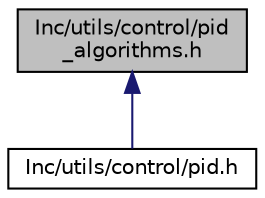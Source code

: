 digraph "Inc/utils/control/pid_algorithms.h"
{
 // INTERACTIVE_SVG=YES
 // LATEX_PDF_SIZE
  edge [fontname="Helvetica",fontsize="10",labelfontname="Helvetica",labelfontsize="10"];
  node [fontname="Helvetica",fontsize="10",shape=record];
  Node2 [label="Inc/utils/control/pid\l_algorithms.h",height=0.2,width=0.4,color="black", fillcolor="grey75", style="filled", fontcolor="black",tooltip=" "];
  Node2 -> Node3 [dir="back",color="midnightblue",fontsize="10",style="solid",fontname="Helvetica"];
  Node3 [label="Inc/utils/control/pid.h",height=0.2,width=0.4,color="black", fillcolor="white", style="filled",URL="$control_2pid_8h.html",tooltip=" "];
}

